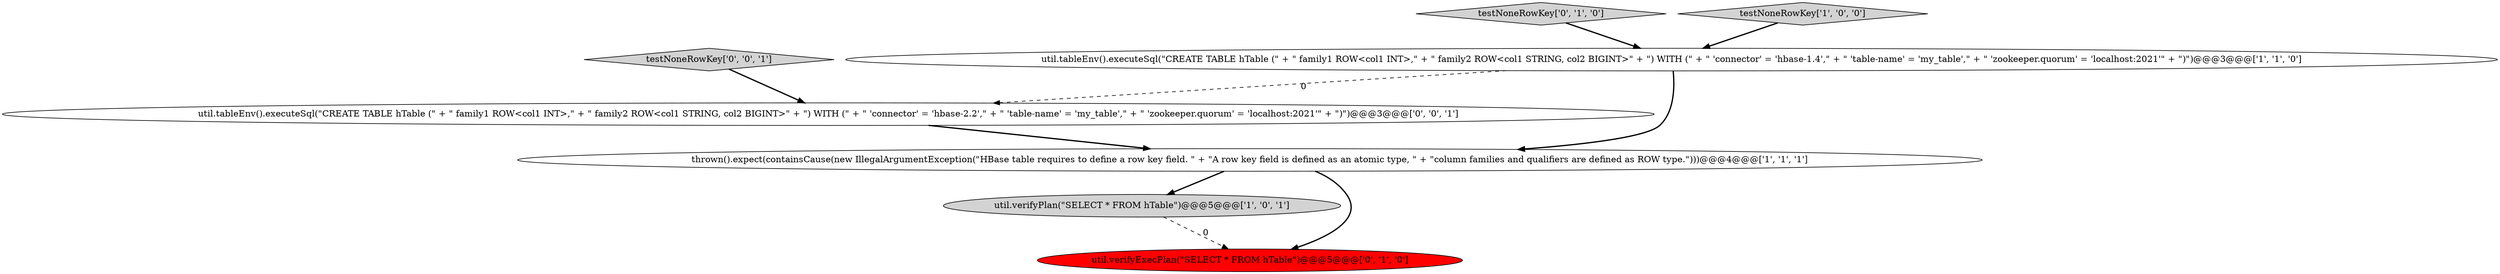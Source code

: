 digraph {
3 [style = filled, label = "thrown().expect(containsCause(new IllegalArgumentException(\"HBase table requires to define a row key field. \" + \"A row key field is defined as an atomic type, \" + \"column families and qualifiers are defined as ROW type.\")))@@@4@@@['1', '1', '1']", fillcolor = white, shape = ellipse image = "AAA0AAABBB1BBB"];
5 [style = filled, label = "testNoneRowKey['0', '1', '0']", fillcolor = lightgray, shape = diamond image = "AAA0AAABBB2BBB"];
2 [style = filled, label = "testNoneRowKey['1', '0', '0']", fillcolor = lightgray, shape = diamond image = "AAA0AAABBB1BBB"];
1 [style = filled, label = "util.verifyPlan(\"SELECT * FROM hTable\")@@@5@@@['1', '0', '1']", fillcolor = lightgray, shape = ellipse image = "AAA0AAABBB1BBB"];
6 [style = filled, label = "util.tableEnv().executeSql(\"CREATE TABLE hTable (\" + \" family1 ROW<col1 INT>,\" + \" family2 ROW<col1 STRING, col2 BIGINT>\" + \") WITH (\" + \" 'connector' = 'hbase-2.2',\" + \" 'table-name' = 'my_table',\" + \" 'zookeeper.quorum' = 'localhost:2021'\" + \")\")@@@3@@@['0', '0', '1']", fillcolor = white, shape = ellipse image = "AAA0AAABBB3BBB"];
7 [style = filled, label = "testNoneRowKey['0', '0', '1']", fillcolor = lightgray, shape = diamond image = "AAA0AAABBB3BBB"];
0 [style = filled, label = "util.tableEnv().executeSql(\"CREATE TABLE hTable (\" + \" family1 ROW<col1 INT>,\" + \" family2 ROW<col1 STRING, col2 BIGINT>\" + \") WITH (\" + \" 'connector' = 'hbase-1.4',\" + \" 'table-name' = 'my_table',\" + \" 'zookeeper.quorum' = 'localhost:2021'\" + \")\")@@@3@@@['1', '1', '0']", fillcolor = white, shape = ellipse image = "AAA0AAABBB1BBB"];
4 [style = filled, label = "util.verifyExecPlan(\"SELECT * FROM hTable\")@@@5@@@['0', '1', '0']", fillcolor = red, shape = ellipse image = "AAA1AAABBB2BBB"];
0->3 [style = bold, label=""];
1->4 [style = dashed, label="0"];
6->3 [style = bold, label=""];
2->0 [style = bold, label=""];
5->0 [style = bold, label=""];
3->1 [style = bold, label=""];
3->4 [style = bold, label=""];
7->6 [style = bold, label=""];
0->6 [style = dashed, label="0"];
}
